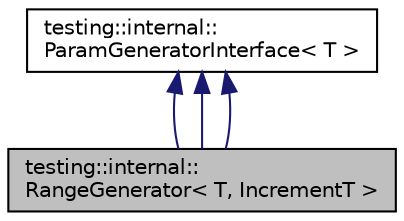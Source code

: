 digraph "testing::internal::RangeGenerator&lt; T, IncrementT &gt;"
{
 // LATEX_PDF_SIZE
  edge [fontname="Helvetica",fontsize="10",labelfontname="Helvetica",labelfontsize="10"];
  node [fontname="Helvetica",fontsize="10",shape=record];
  Node1 [label="testing::internal::\lRangeGenerator\< T, IncrementT \>",height=0.2,width=0.4,color="black", fillcolor="grey75", style="filled", fontcolor="black",tooltip=" "];
  Node2 -> Node1 [dir="back",color="midnightblue",fontsize="10",style="solid",fontname="Helvetica"];
  Node2 [label="testing::internal::\lParamGeneratorInterface\< T \>",height=0.2,width=0.4,color="black", fillcolor="white", style="filled",URL="$classtesting_1_1internal_1_1ParamGeneratorInterface.html",tooltip=" "];
  Node2 -> Node1 [dir="back",color="midnightblue",fontsize="10",style="solid",fontname="Helvetica"];
  Node2 -> Node1 [dir="back",color="midnightblue",fontsize="10",style="solid",fontname="Helvetica"];
}
